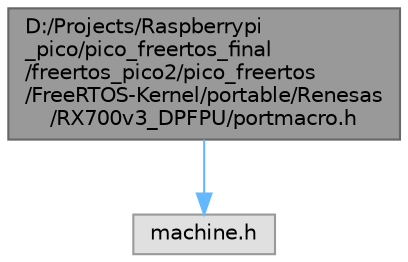 digraph "D:/Projects/Raspberrypi_pico/pico_freertos_final/freertos_pico2/pico_freertos/FreeRTOS-Kernel/portable/Renesas/RX700v3_DPFPU/portmacro.h"
{
 // LATEX_PDF_SIZE
  bgcolor="transparent";
  edge [fontname=Helvetica,fontsize=10,labelfontname=Helvetica,labelfontsize=10];
  node [fontname=Helvetica,fontsize=10,shape=box,height=0.2,width=0.4];
  Node1 [id="Node000001",label="D:/Projects/Raspberrypi\l_pico/pico_freertos_final\l/freertos_pico2/pico_freertos\l/FreeRTOS-Kernel/portable/Renesas\l/RX700v3_DPFPU/portmacro.h",height=0.2,width=0.4,color="gray40", fillcolor="grey60", style="filled", fontcolor="black",tooltip=" "];
  Node1 -> Node2 [id="edge1_Node000001_Node000002",color="steelblue1",style="solid",tooltip=" "];
  Node2 [id="Node000002",label="machine.h",height=0.2,width=0.4,color="grey60", fillcolor="#E0E0E0", style="filled",tooltip=" "];
}
